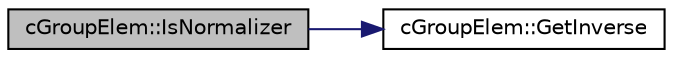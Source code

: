 digraph G
{
  edge [fontname="Helvetica",fontsize="10",labelfontname="Helvetica",labelfontsize="10"];
  node [fontname="Helvetica",fontsize="10",shape=record];
  rankdir="LR";
  Node1 [label="cGroupElem::IsNormalizer",height=0.2,width=0.4,color="black", fillcolor="grey75", style="filled" fontcolor="black"];
  Node1 -> Node2 [color="midnightblue",fontsize="10",style="solid"];
  Node2 [label="cGroupElem::GetInverse",height=0.2,width=0.4,color="black", fillcolor="white", style="filled",URL="$classcGroupElem.html#a17bf17389d7b17e8674ef33eabed9163"];
}
